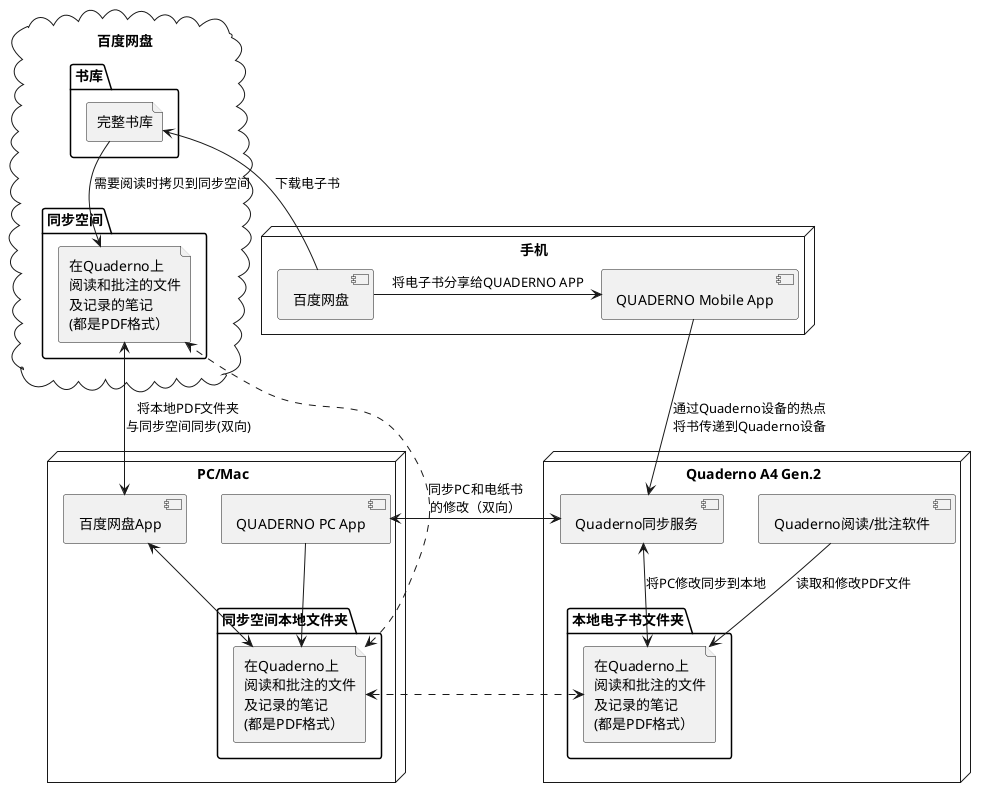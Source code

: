 @startuml



node "PC/Mac" as pc {
    component "QUADERNO PC App" as pcapp

    folder "同步空间本地文件夹" as pdffoldersync {
        file "在Quaderno上\n阅读和批注的文件\n及记录的笔记\n(都是PDF格式）" as pdffilepc
    }

    pcapp --> pdffilepc

    component "百度网盘App" as netdiskapp

    netdiskapp <--> pdffilepc 
}

cloud "百度网盘" as netdisk {
    folder "同步空间" as pdffoldernet {
        file "在Quaderno上\n阅读和批注的文件\n及记录的笔记\n(都是PDF格式）" as pdffilenet
    }

    folder "书库" as pdffolderlib {
        file "完整书库" as pdffilelib
    }

    pdffilelib --> pdffilenet : 需要阅读时拷贝到同步空间

    netdiskapp <-u-> pdffilenet : 将本地PDF文件夹\n与同步空间同步(双向)
}

node "Quaderno A4 Gen.2" as quaderno {
    component "Quaderno同步服务" as synceink

    synceink <-l-> pcapp : 同步PC和电纸书\n的修改（双向）

    folder "本地电子书文件夹" as pdffoldereink {
        file "在Quaderno上\n阅读和批注的文件\n及记录的笔记\n(都是PDF格式）" as pdffileeink
    }

    synceink <--> pdffileeink : 将PC修改同步到本地

    component "Quaderno阅读/批注软件" as einkapp

    synceink -[hidden] einkapp

    einkapp --> pdffileeink : 读取和修改PDF文件
}

pdffilepc <.> pdffilenet

pdffilepc <.> pdffileeink

node "手机" {
    component "QUADERNO Mobile App" as app

    app --> synceink : 通过Quaderno设备的热点\n将书传递到Quaderno设备

    component "百度网盘" as netdiskmobile

    netdiskmobile -u-> pdffilelib : 下载电子书

    netdiskmobile -> app : 将电子书分享给QUADERNO APP

}

@enduml
